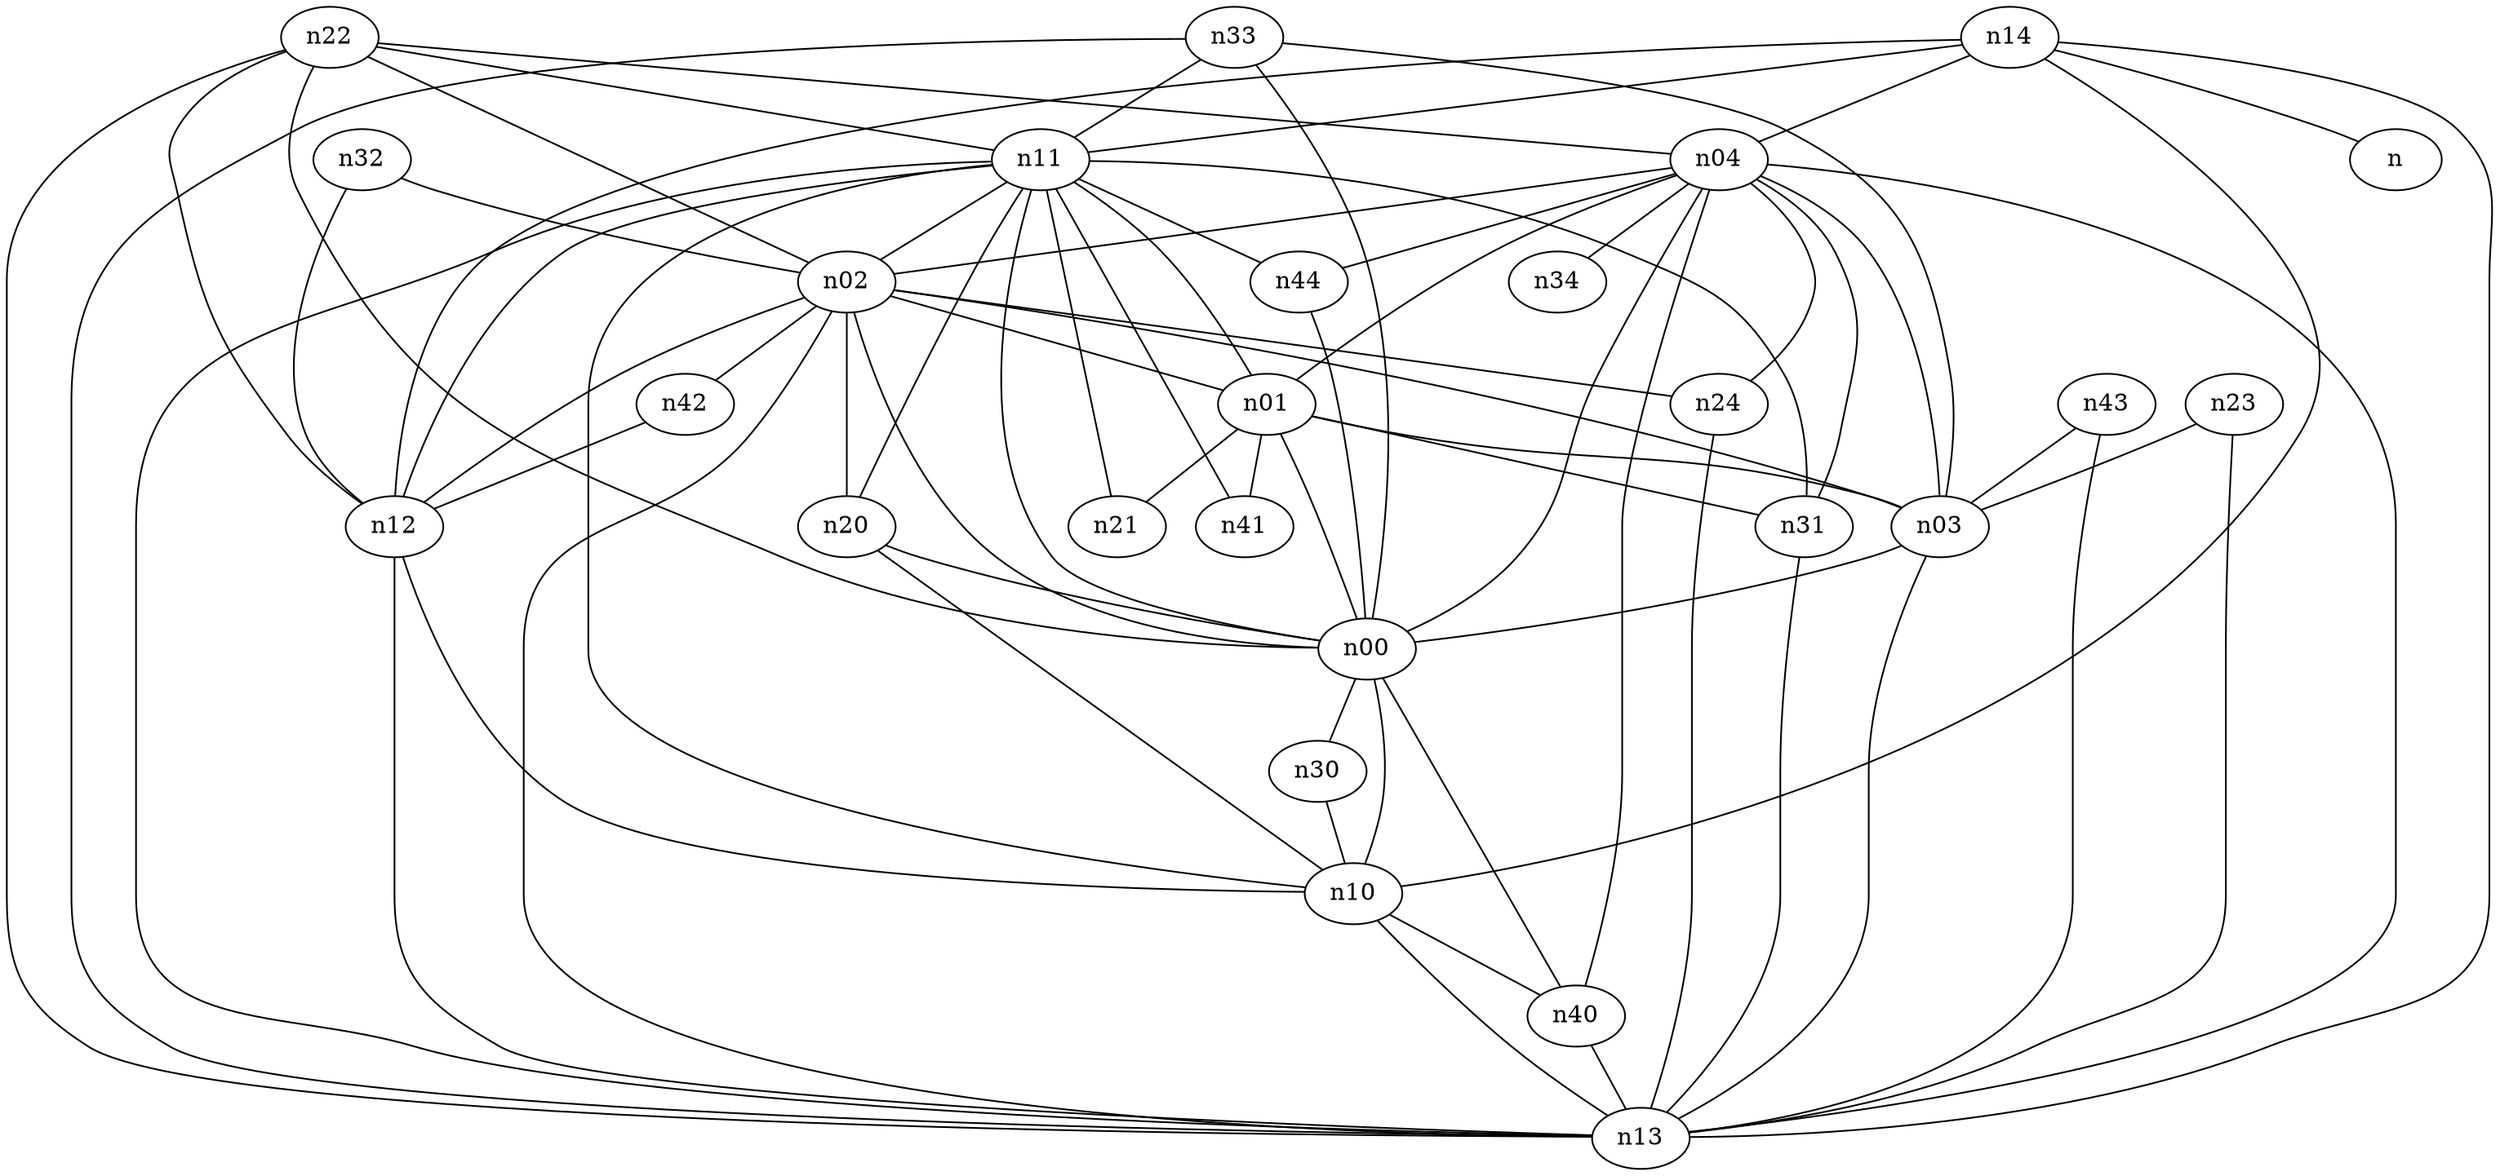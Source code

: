 strict graph  {
	n32 -- n02;
	n32 -- n12;
	n33 -- n11;
	n33 -- n03;
	n33 -- n00;
	n33 -- n13;
	n22 -- n11;
	n22 -- n04;
	n22 -- n02;
	n22 -- n12;
	n22 -- n00;
	n22 -- n13;
	n43 -- n03;
	n43 -- n13;
	n14 -- n11;
	n14 -- n04;
	n14 -- n12;
	n14 -- n;
	n14 -- n10;
	n14 -- n13;
	n11 -- n02;
	n11 -- n44;
	n11 -- n20;
	n11 -- n12;
	n11 -- n01;
	n11 -- n21;
	n11 -- n00;
	n11 -- n41;
	n11 -- n31;
	n11 -- n10;
	n11 -- n13;
	n04 -- n02;
	n04 -- n44;
	n04 -- n34;
	n04 -- n01;
	n04 -- n24;
	n04 -- n03;
	n04 -- n00;
	n04 -- n31;
	n04 -- n40;
	n04 -- n13;
	n02 -- n20;
	n02 -- n42;
	n02 -- n12;
	n02 -- n01;
	n02 -- n24;
	n02 -- n03;
	n02 -- n00;
	n02 -- n13;
	n44 -- n00;
	n20 -- n00;
	n20 -- n10;
	n42 -- n12;
	n12 -- n10;
	n12 -- n13;
	n01 -- n03;
	n01 -- n21;
	n01 -- n00;
	n01 -- n41;
	n01 -- n31;
	n24 -- n13;
	n23 -- n03;
	n23 -- n13;
	n03 -- n00;
	n03 -- n13;
	n00 -- n30;
	n00 -- n10;
	n00 -- n40;
	n31 -- n13;
	n30 -- n10;
	n10 -- n40;
	n10 -- n13;
	n40 -- n13;
}
